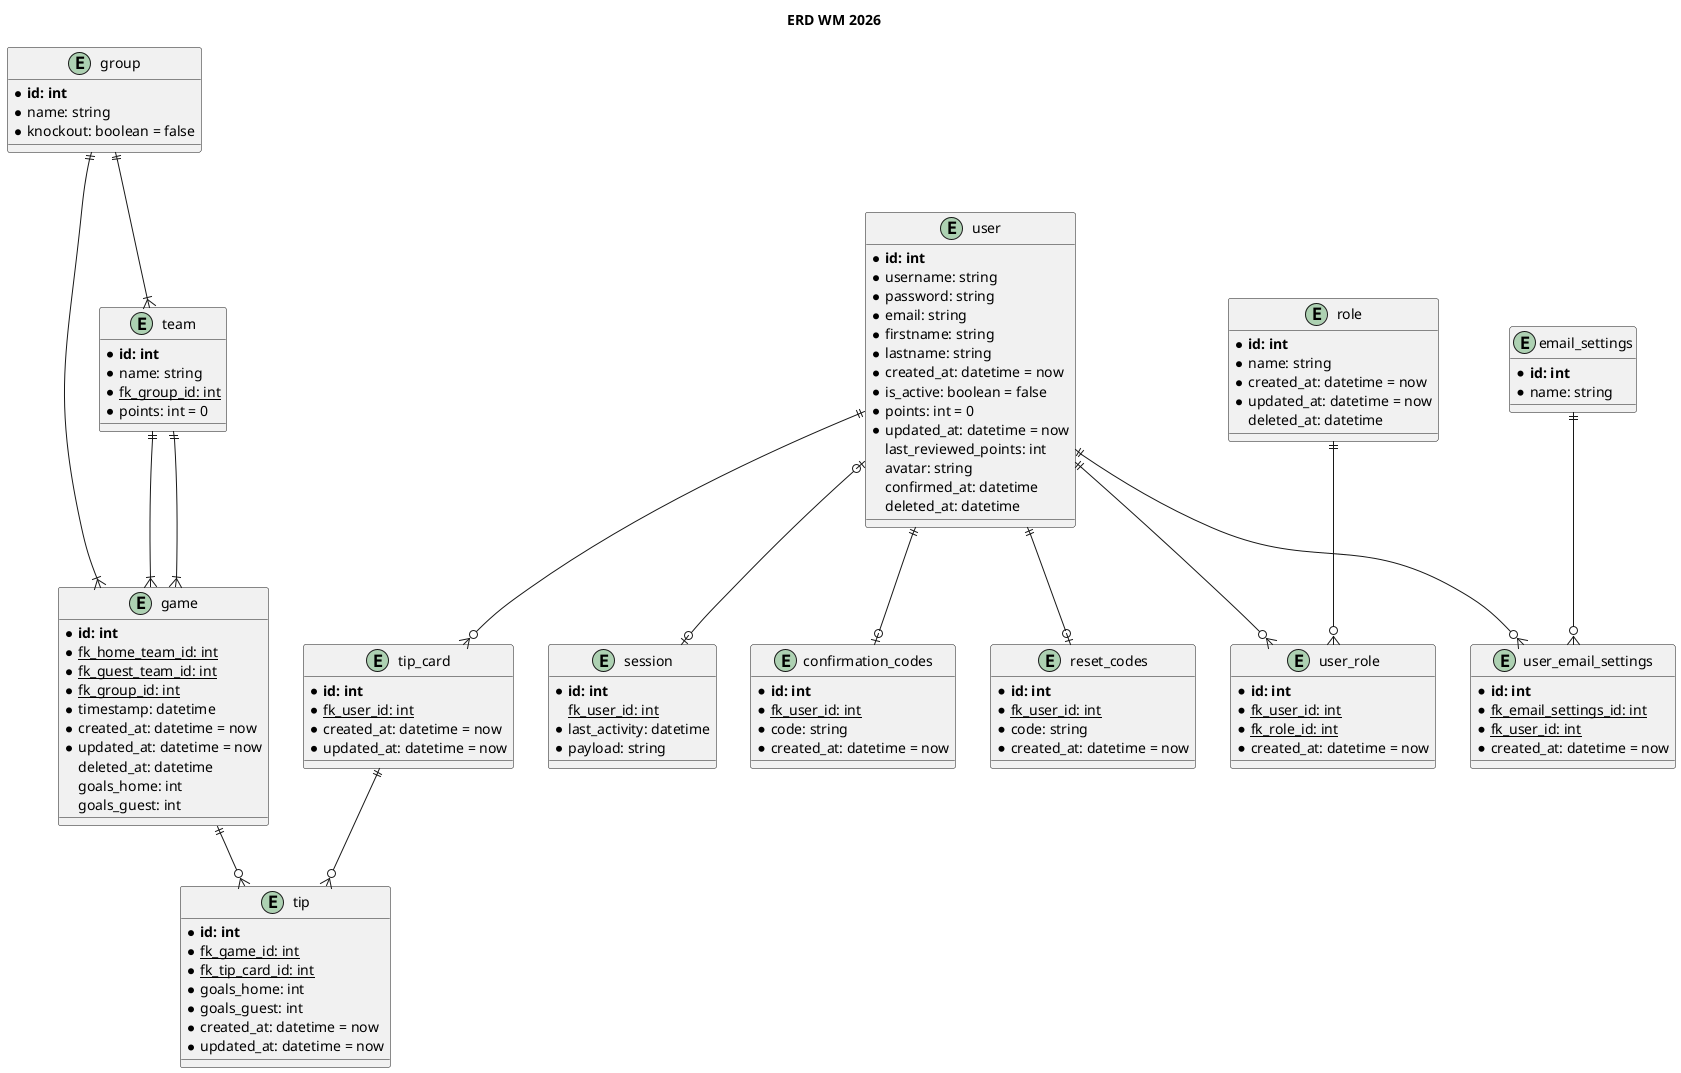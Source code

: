 @startuml erd

title ERD WM 2026

entity user {
    * **id: int**
    * username: string
    * password: string
    * email: string
    * firstname: string
    * lastname: string
    * created_at: datetime = now
    * is_active: boolean = false
    * points: int = 0
    * updated_at: datetime = now
    last_reviewed_points: int
    avatar: string
    confirmed_at: datetime
    deleted_at: datetime
}

entity confirmation_codes {
    * **id: int**
    * {static} fk_user_id: int
    * code: string
    * created_at: datetime = now
}

entity reset_codes {
    * **id: int**
    * {static} fk_user_id: int
    * code: string
    * created_at: datetime = now
}

entity session {
    * **id: int**
    {static} fk_user_id: int
    * last_activity: datetime
    * payload: string
}

entity role {
    * **id: int**
    * name: string
    * created_at: datetime = now
    * updated_at: datetime = now
    deleted_at: datetime
}

entity user_role {
    * **id: int**
    * {static} fk_user_id: int
    * {static} fk_role_id: int
    * created_at: datetime = now
}

entity game {
    * **id: int**
    * {static} fk_home_team_id: int
    * {static} fk_guest_team_id: int
    * {static} fk_group_id: int
    * timestamp: datetime
    * created_at: datetime = now
    * updated_at: datetime = now
    deleted_at: datetime
    goals_home: int
    goals_guest: int
}

entity team {
    * **id: int**
    * name: string
    * {static} fk_group_id: int
    * points: int = 0
}

entity group {
    * **id: int**
    * name: string
    * knockout: boolean = false
}

entity tip {
    * **id: int**
    * {static} fk_game_id: int
    * {static} fk_tip_card_id: int
    * goals_home: int
    * goals_guest: int
    * created_at: datetime = now
    * updated_at: datetime = now
}

entity tip_card {
    * **id: int**
    * {static} fk_user_id: int
    * created_at: datetime = now
    * updated_at: datetime = now
}

entity email_settings {
    * **id: int**
    * name: string
}

entity user_email_settings {
    * **id: int**
    * {static} fk_email_settings_id: int
    * {static} fk_user_id: int
    * created_at: datetime = now
}

user ||--o| confirmation_codes
user ||--o| reset_codes
user |o--o| session
user ||--o{ user_role
role ||--o{ user_role
team ||--|{ game
team ||--|{ game
group ||--|{ game
group ||--|{ team
game ||--o{ tip
tip_card ||--o{ tip
user ||--o{ tip_card
email_settings ||--o{ user_email_settings
user ||--o{ user_email_settings

@enduml
